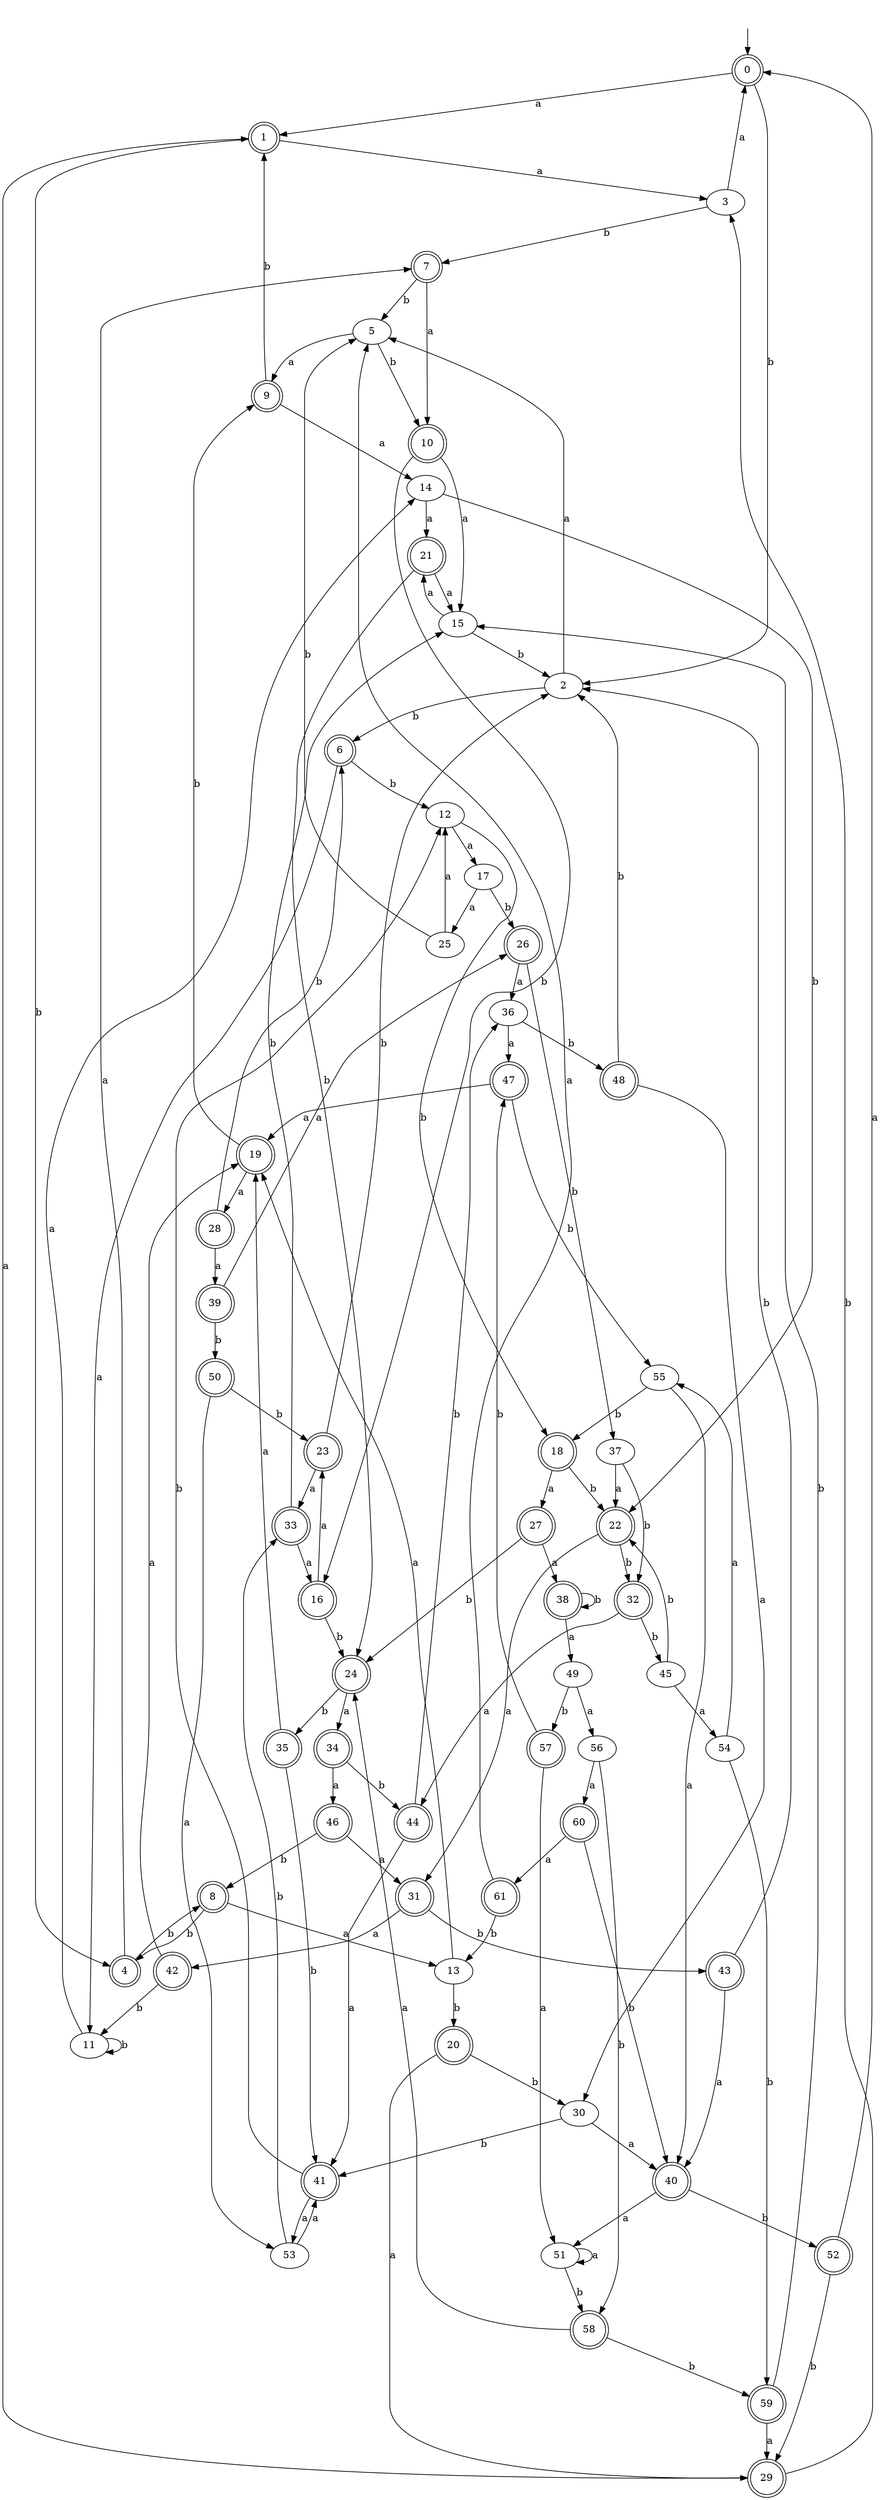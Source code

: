digraph RandomDFA {
  __start0 [label="", shape=none];
  __start0 -> 0 [label=""];
  0 [shape=circle] [shape=doublecircle]
  0 -> 1 [label="a"]
  0 -> 2 [label="b"]
  1 [shape=doublecircle]
  1 -> 3 [label="a"]
  1 -> 4 [label="b"]
  2
  2 -> 5 [label="a"]
  2 -> 6 [label="b"]
  3
  3 -> 0 [label="a"]
  3 -> 7 [label="b"]
  4 [shape=doublecircle]
  4 -> 7 [label="a"]
  4 -> 8 [label="b"]
  5
  5 -> 9 [label="a"]
  5 -> 10 [label="b"]
  6 [shape=doublecircle]
  6 -> 11 [label="a"]
  6 -> 12 [label="b"]
  7 [shape=doublecircle]
  7 -> 10 [label="a"]
  7 -> 5 [label="b"]
  8 [shape=doublecircle]
  8 -> 13 [label="a"]
  8 -> 4 [label="b"]
  9 [shape=doublecircle]
  9 -> 14 [label="a"]
  9 -> 1 [label="b"]
  10 [shape=doublecircle]
  10 -> 15 [label="a"]
  10 -> 16 [label="b"]
  11
  11 -> 14 [label="a"]
  11 -> 11 [label="b"]
  12
  12 -> 17 [label="a"]
  12 -> 18 [label="b"]
  13
  13 -> 19 [label="a"]
  13 -> 20 [label="b"]
  14
  14 -> 21 [label="a"]
  14 -> 22 [label="b"]
  15
  15 -> 21 [label="a"]
  15 -> 2 [label="b"]
  16 [shape=doublecircle]
  16 -> 23 [label="a"]
  16 -> 24 [label="b"]
  17
  17 -> 25 [label="a"]
  17 -> 26 [label="b"]
  18 [shape=doublecircle]
  18 -> 27 [label="a"]
  18 -> 22 [label="b"]
  19 [shape=doublecircle]
  19 -> 28 [label="a"]
  19 -> 9 [label="b"]
  20 [shape=doublecircle]
  20 -> 29 [label="a"]
  20 -> 30 [label="b"]
  21 [shape=doublecircle]
  21 -> 15 [label="a"]
  21 -> 24 [label="b"]
  22 [shape=doublecircle]
  22 -> 31 [label="a"]
  22 -> 32 [label="b"]
  23 [shape=doublecircle]
  23 -> 33 [label="a"]
  23 -> 2 [label="b"]
  24 [shape=doublecircle]
  24 -> 34 [label="a"]
  24 -> 35 [label="b"]
  25
  25 -> 12 [label="a"]
  25 -> 5 [label="b"]
  26 [shape=doublecircle]
  26 -> 36 [label="a"]
  26 -> 37 [label="b"]
  27 [shape=doublecircle]
  27 -> 38 [label="a"]
  27 -> 24 [label="b"]
  28 [shape=doublecircle]
  28 -> 39 [label="a"]
  28 -> 6 [label="b"]
  29 [shape=doublecircle]
  29 -> 1 [label="a"]
  29 -> 3 [label="b"]
  30
  30 -> 40 [label="a"]
  30 -> 41 [label="b"]
  31 [shape=doublecircle]
  31 -> 42 [label="a"]
  31 -> 43 [label="b"]
  32 [shape=doublecircle]
  32 -> 44 [label="a"]
  32 -> 45 [label="b"]
  33 [shape=doublecircle]
  33 -> 16 [label="a"]
  33 -> 15 [label="b"]
  34 [shape=doublecircle]
  34 -> 46 [label="a"]
  34 -> 44 [label="b"]
  35 [shape=doublecircle]
  35 -> 19 [label="a"]
  35 -> 41 [label="b"]
  36
  36 -> 47 [label="a"]
  36 -> 48 [label="b"]
  37
  37 -> 22 [label="a"]
  37 -> 32 [label="b"]
  38 [shape=doublecircle]
  38 -> 49 [label="a"]
  38 -> 38 [label="b"]
  39 [shape=doublecircle]
  39 -> 26 [label="a"]
  39 -> 50 [label="b"]
  40 [shape=doublecircle]
  40 -> 51 [label="a"]
  40 -> 52 [label="b"]
  41 [shape=doublecircle]
  41 -> 53 [label="a"]
  41 -> 12 [label="b"]
  42 [shape=doublecircle]
  42 -> 19 [label="a"]
  42 -> 11 [label="b"]
  43 [shape=doublecircle]
  43 -> 40 [label="a"]
  43 -> 2 [label="b"]
  44 [shape=doublecircle]
  44 -> 41 [label="a"]
  44 -> 36 [label="b"]
  45
  45 -> 54 [label="a"]
  45 -> 22 [label="b"]
  46 [shape=doublecircle]
  46 -> 31 [label="a"]
  46 -> 8 [label="b"]
  47 [shape=doublecircle]
  47 -> 19 [label="a"]
  47 -> 55 [label="b"]
  48 [shape=doublecircle]
  48 -> 30 [label="a"]
  48 -> 2 [label="b"]
  49
  49 -> 56 [label="a"]
  49 -> 57 [label="b"]
  50 [shape=doublecircle]
  50 -> 53 [label="a"]
  50 -> 23 [label="b"]
  51
  51 -> 51 [label="a"]
  51 -> 58 [label="b"]
  52 [shape=doublecircle]
  52 -> 0 [label="a"]
  52 -> 29 [label="b"]
  53
  53 -> 41 [label="a"]
  53 -> 33 [label="b"]
  54
  54 -> 55 [label="a"]
  54 -> 59 [label="b"]
  55
  55 -> 40 [label="a"]
  55 -> 18 [label="b"]
  56
  56 -> 60 [label="a"]
  56 -> 58 [label="b"]
  57 [shape=doublecircle]
  57 -> 51 [label="a"]
  57 -> 47 [label="b"]
  58 [shape=doublecircle]
  58 -> 24 [label="a"]
  58 -> 59 [label="b"]
  59 [shape=doublecircle]
  59 -> 29 [label="a"]
  59 -> 15 [label="b"]
  60 [shape=doublecircle]
  60 -> 61 [label="a"]
  60 -> 40 [label="b"]
  61 [shape=doublecircle]
  61 -> 5 [label="a"]
  61 -> 13 [label="b"]
}
